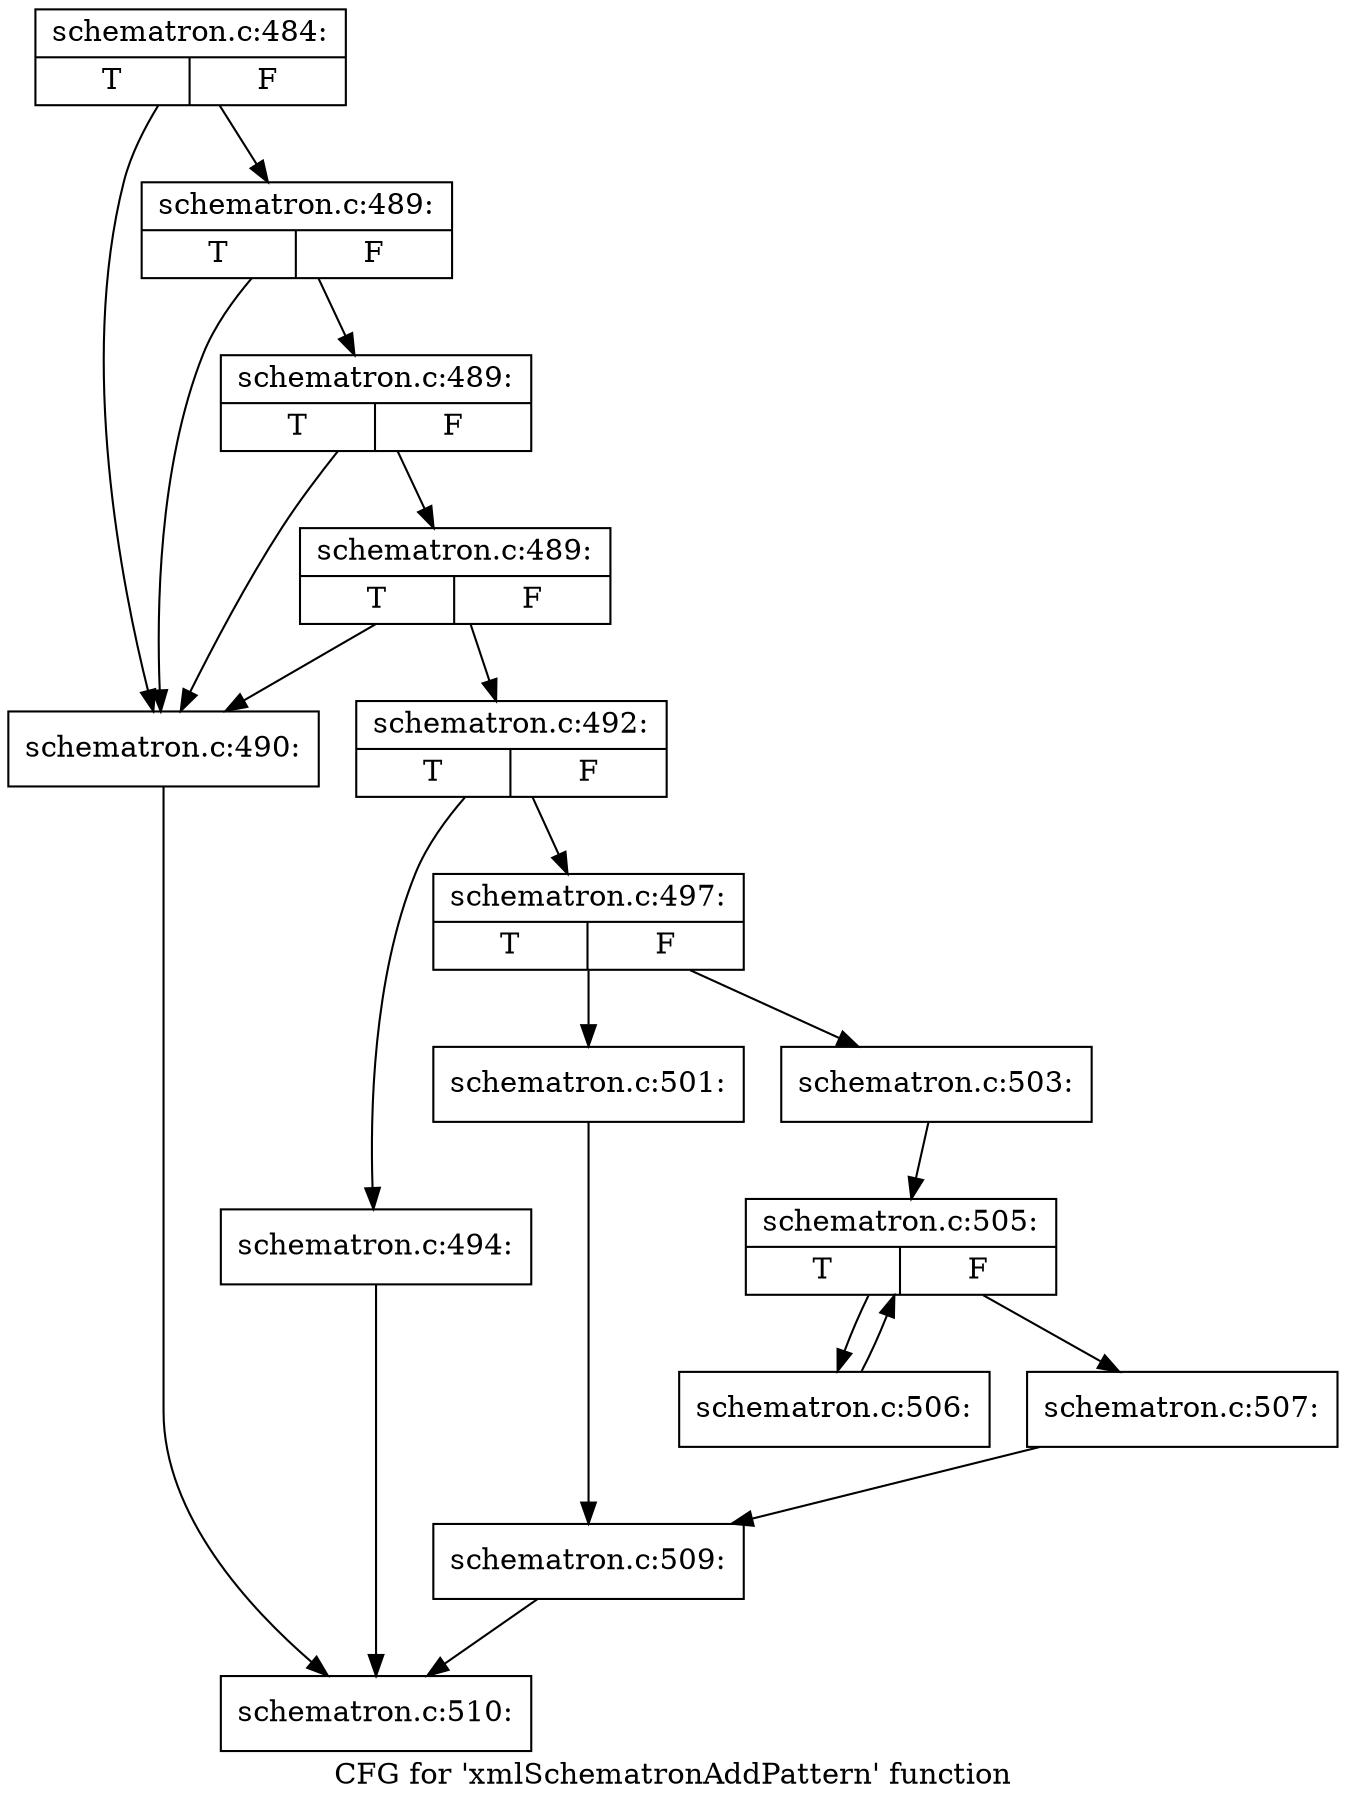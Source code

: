 digraph "CFG for 'xmlSchematronAddPattern' function" {
	label="CFG for 'xmlSchematronAddPattern' function";

	Node0x4bdf1c0 [shape=record,label="{schematron.c:484:|{<s0>T|<s1>F}}"];
	Node0x4bdf1c0 -> Node0x4cc17b0;
	Node0x4bdf1c0 -> Node0x4cc1950;
	Node0x4cc1950 [shape=record,label="{schematron.c:489:|{<s0>T|<s1>F}}"];
	Node0x4cc1950 -> Node0x4cc17b0;
	Node0x4cc1950 -> Node0x4cc18d0;
	Node0x4cc18d0 [shape=record,label="{schematron.c:489:|{<s0>T|<s1>F}}"];
	Node0x4cc18d0 -> Node0x4cc17b0;
	Node0x4cc18d0 -> Node0x4cc1850;
	Node0x4cc1850 [shape=record,label="{schematron.c:489:|{<s0>T|<s1>F}}"];
	Node0x4cc1850 -> Node0x4cc17b0;
	Node0x4cc1850 -> Node0x4cc1800;
	Node0x4cc17b0 [shape=record,label="{schematron.c:490:}"];
	Node0x4cc17b0 -> Node0x4cc0710;
	Node0x4cc1800 [shape=record,label="{schematron.c:492:|{<s0>T|<s1>F}}"];
	Node0x4cc1800 -> Node0x4cc2710;
	Node0x4cc1800 -> Node0x4cc2760;
	Node0x4cc2710 [shape=record,label="{schematron.c:494:}"];
	Node0x4cc2710 -> Node0x4cc0710;
	Node0x4cc2760 [shape=record,label="{schematron.c:497:|{<s0>T|<s1>F}}"];
	Node0x4cc2760 -> Node0x4cc37a0;
	Node0x4cc2760 -> Node0x4cc3840;
	Node0x4cc37a0 [shape=record,label="{schematron.c:501:}"];
	Node0x4cc37a0 -> Node0x4cc37f0;
	Node0x4cc3840 [shape=record,label="{schematron.c:503:}"];
	Node0x4cc3840 -> Node0x4cc4540;
	Node0x4cc4540 [shape=record,label="{schematron.c:505:|{<s0>T|<s1>F}}"];
	Node0x4cc4540 -> Node0x4cc4a60;
	Node0x4cc4540 -> Node0x4cc4760;
	Node0x4cc4a60 [shape=record,label="{schematron.c:506:}"];
	Node0x4cc4a60 -> Node0x4cc4540;
	Node0x4cc4760 [shape=record,label="{schematron.c:507:}"];
	Node0x4cc4760 -> Node0x4cc37f0;
	Node0x4cc37f0 [shape=record,label="{schematron.c:509:}"];
	Node0x4cc37f0 -> Node0x4cc0710;
	Node0x4cc0710 [shape=record,label="{schematron.c:510:}"];
}

